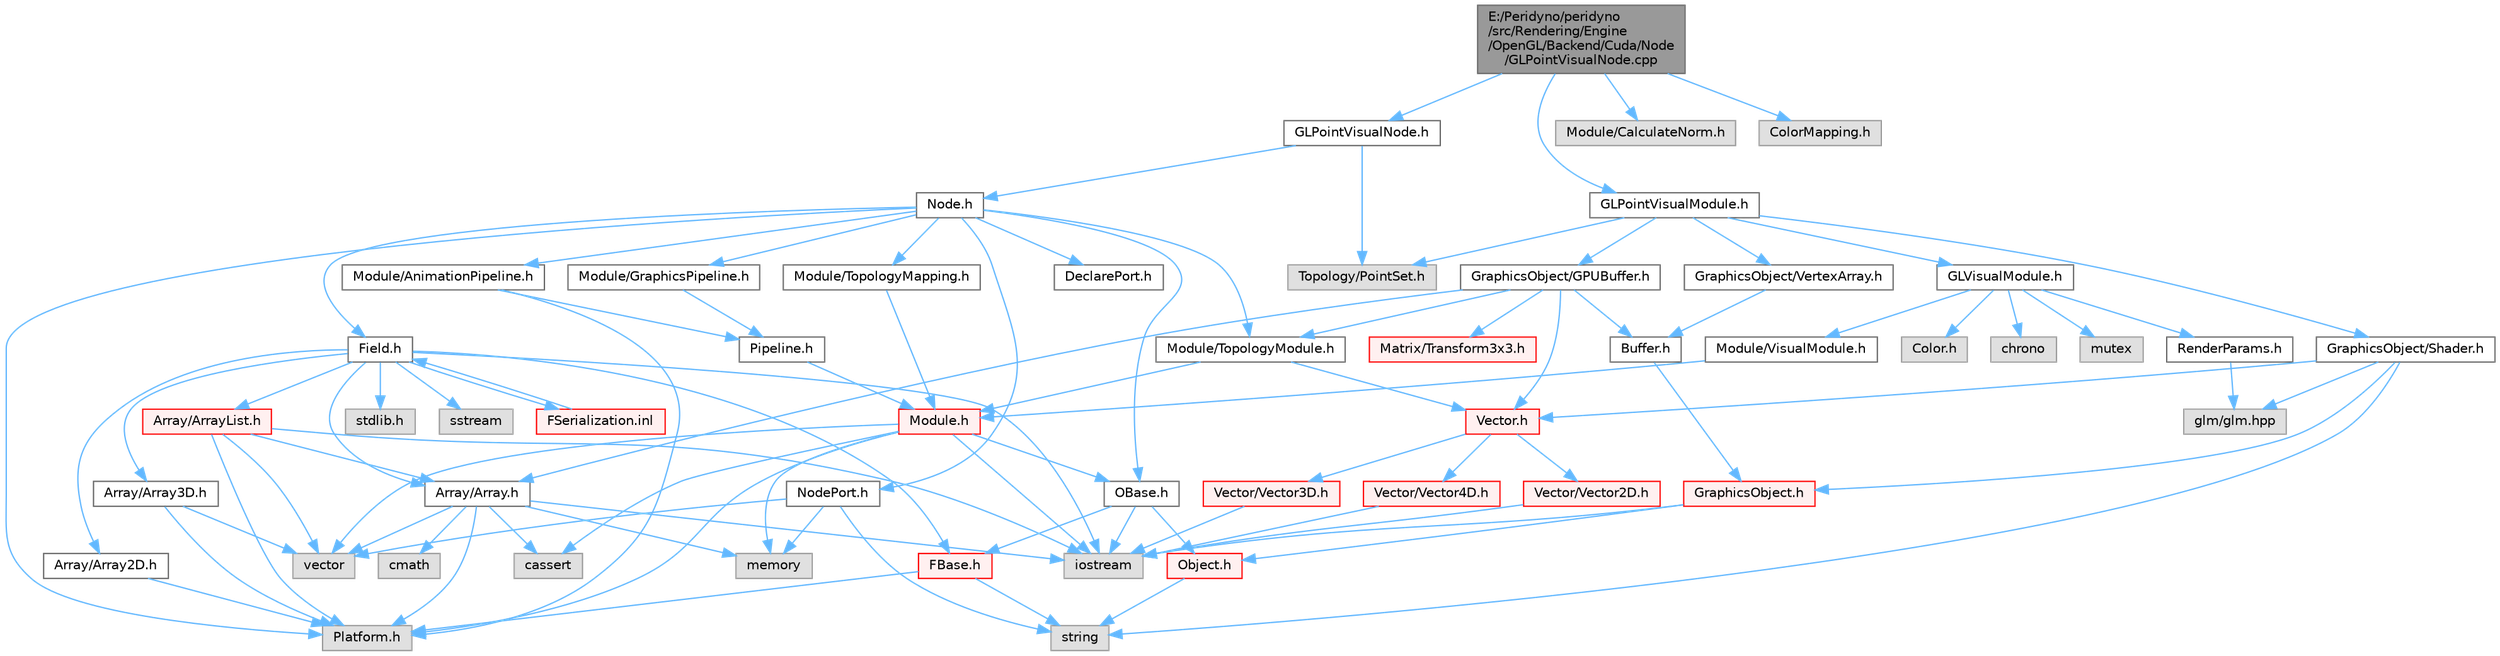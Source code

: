 digraph "E:/Peridyno/peridyno/src/Rendering/Engine/OpenGL/Backend/Cuda/Node/GLPointVisualNode.cpp"
{
 // LATEX_PDF_SIZE
  bgcolor="transparent";
  edge [fontname=Helvetica,fontsize=10,labelfontname=Helvetica,labelfontsize=10];
  node [fontname=Helvetica,fontsize=10,shape=box,height=0.2,width=0.4];
  Node1 [id="Node000001",label="E:/Peridyno/peridyno\l/src/Rendering/Engine\l/OpenGL/Backend/Cuda/Node\l/GLPointVisualNode.cpp",height=0.2,width=0.4,color="gray40", fillcolor="grey60", style="filled", fontcolor="black",tooltip=" "];
  Node1 -> Node2 [id="edge1_Node000001_Node000002",color="steelblue1",style="solid",tooltip=" "];
  Node2 [id="Node000002",label="GLPointVisualNode.h",height=0.2,width=0.4,color="grey40", fillcolor="white", style="filled",URL="$_g_l_point_visual_node_8h.html",tooltip=" "];
  Node2 -> Node3 [id="edge2_Node000002_Node000003",color="steelblue1",style="solid",tooltip=" "];
  Node3 [id="Node000003",label="Node.h",height=0.2,width=0.4,color="grey40", fillcolor="white", style="filled",URL="$_node_8h.html",tooltip=" "];
  Node3 -> Node4 [id="edge3_Node000003_Node000004",color="steelblue1",style="solid",tooltip=" "];
  Node4 [id="Node000004",label="OBase.h",height=0.2,width=0.4,color="grey40", fillcolor="white", style="filled",URL="$_o_base_8h.html",tooltip=" "];
  Node4 -> Node5 [id="edge4_Node000004_Node000005",color="steelblue1",style="solid",tooltip=" "];
  Node5 [id="Node000005",label="iostream",height=0.2,width=0.4,color="grey60", fillcolor="#E0E0E0", style="filled",tooltip=" "];
  Node4 -> Node6 [id="edge5_Node000004_Node000006",color="steelblue1",style="solid",tooltip=" "];
  Node6 [id="Node000006",label="FBase.h",height=0.2,width=0.4,color="red", fillcolor="#FFF0F0", style="filled",URL="$_f_base_8h.html",tooltip=" "];
  Node6 -> Node7 [id="edge6_Node000006_Node000007",color="steelblue1",style="solid",tooltip=" "];
  Node7 [id="Node000007",label="Platform.h",height=0.2,width=0.4,color="grey60", fillcolor="#E0E0E0", style="filled",tooltip=" "];
  Node6 -> Node10 [id="edge7_Node000006_Node000010",color="steelblue1",style="solid",tooltip=" "];
  Node10 [id="Node000010",label="string",height=0.2,width=0.4,color="grey60", fillcolor="#E0E0E0", style="filled",tooltip=" "];
  Node4 -> Node13 [id="edge8_Node000004_Node000013",color="steelblue1",style="solid",tooltip=" "];
  Node13 [id="Node000013",label="Object.h",height=0.2,width=0.4,color="red", fillcolor="#FFF0F0", style="filled",URL="$_object_8h.html",tooltip=" "];
  Node13 -> Node10 [id="edge9_Node000013_Node000010",color="steelblue1",style="solid",tooltip=" "];
  Node3 -> Node16 [id="edge10_Node000003_Node000016",color="steelblue1",style="solid",tooltip=" "];
  Node16 [id="Node000016",label="Field.h",height=0.2,width=0.4,color="grey40", fillcolor="white", style="filled",URL="$_field_8h.html",tooltip=" "];
  Node16 -> Node5 [id="edge11_Node000016_Node000005",color="steelblue1",style="solid",tooltip=" "];
  Node16 -> Node17 [id="edge12_Node000016_Node000017",color="steelblue1",style="solid",tooltip=" "];
  Node17 [id="Node000017",label="stdlib.h",height=0.2,width=0.4,color="grey60", fillcolor="#E0E0E0", style="filled",tooltip=" "];
  Node16 -> Node18 [id="edge13_Node000016_Node000018",color="steelblue1",style="solid",tooltip=" "];
  Node18 [id="Node000018",label="sstream",height=0.2,width=0.4,color="grey60", fillcolor="#E0E0E0", style="filled",tooltip=" "];
  Node16 -> Node6 [id="edge14_Node000016_Node000006",color="steelblue1",style="solid",tooltip=" "];
  Node16 -> Node19 [id="edge15_Node000016_Node000019",color="steelblue1",style="solid",tooltip=" "];
  Node19 [id="Node000019",label="Array/Array.h",height=0.2,width=0.4,color="grey40", fillcolor="white", style="filled",URL="$_array_8h.html",tooltip=" "];
  Node19 -> Node7 [id="edge16_Node000019_Node000007",color="steelblue1",style="solid",tooltip=" "];
  Node19 -> Node20 [id="edge17_Node000019_Node000020",color="steelblue1",style="solid",tooltip=" "];
  Node20 [id="Node000020",label="cassert",height=0.2,width=0.4,color="grey60", fillcolor="#E0E0E0", style="filled",tooltip=" "];
  Node19 -> Node21 [id="edge18_Node000019_Node000021",color="steelblue1",style="solid",tooltip=" "];
  Node21 [id="Node000021",label="vector",height=0.2,width=0.4,color="grey60", fillcolor="#E0E0E0", style="filled",tooltip=" "];
  Node19 -> Node5 [id="edge19_Node000019_Node000005",color="steelblue1",style="solid",tooltip=" "];
  Node19 -> Node22 [id="edge20_Node000019_Node000022",color="steelblue1",style="solid",tooltip=" "];
  Node22 [id="Node000022",label="memory",height=0.2,width=0.4,color="grey60", fillcolor="#E0E0E0", style="filled",tooltip=" "];
  Node19 -> Node23 [id="edge21_Node000019_Node000023",color="steelblue1",style="solid",tooltip=" "];
  Node23 [id="Node000023",label="cmath",height=0.2,width=0.4,color="grey60", fillcolor="#E0E0E0", style="filled",tooltip=" "];
  Node16 -> Node24 [id="edge22_Node000016_Node000024",color="steelblue1",style="solid",tooltip=" "];
  Node24 [id="Node000024",label="Array/Array2D.h",height=0.2,width=0.4,color="grey40", fillcolor="white", style="filled",URL="$_array2_d_8h.html",tooltip=" "];
  Node24 -> Node7 [id="edge23_Node000024_Node000007",color="steelblue1",style="solid",tooltip=" "];
  Node16 -> Node25 [id="edge24_Node000016_Node000025",color="steelblue1",style="solid",tooltip=" "];
  Node25 [id="Node000025",label="Array/Array3D.h",height=0.2,width=0.4,color="grey40", fillcolor="white", style="filled",URL="$_array3_d_8h.html",tooltip=" "];
  Node25 -> Node7 [id="edge25_Node000025_Node000007",color="steelblue1",style="solid",tooltip=" "];
  Node25 -> Node21 [id="edge26_Node000025_Node000021",color="steelblue1",style="solid",tooltip=" "];
  Node16 -> Node26 [id="edge27_Node000016_Node000026",color="steelblue1",style="solid",tooltip=" "];
  Node26 [id="Node000026",label="Array/ArrayList.h",height=0.2,width=0.4,color="red", fillcolor="#FFF0F0", style="filled",URL="$_array_list_8h.html",tooltip=" "];
  Node26 -> Node21 [id="edge28_Node000026_Node000021",color="steelblue1",style="solid",tooltip=" "];
  Node26 -> Node5 [id="edge29_Node000026_Node000005",color="steelblue1",style="solid",tooltip=" "];
  Node26 -> Node7 [id="edge30_Node000026_Node000007",color="steelblue1",style="solid",tooltip=" "];
  Node26 -> Node19 [id="edge31_Node000026_Node000019",color="steelblue1",style="solid",tooltip=" "];
  Node16 -> Node67 [id="edge32_Node000016_Node000067",color="steelblue1",style="solid",tooltip=" "];
  Node67 [id="Node000067",label="FSerialization.inl",height=0.2,width=0.4,color="red", fillcolor="#FFF0F0", style="filled",URL="$_f_serialization_8inl.html",tooltip=" "];
  Node67 -> Node16 [id="edge33_Node000067_Node000016",color="steelblue1",style="solid",tooltip=" "];
  Node3 -> Node7 [id="edge34_Node000003_Node000007",color="steelblue1",style="solid",tooltip=" "];
  Node3 -> Node71 [id="edge35_Node000003_Node000071",color="steelblue1",style="solid",tooltip=" "];
  Node71 [id="Node000071",label="DeclarePort.h",height=0.2,width=0.4,color="grey40", fillcolor="white", style="filled",URL="$_declare_port_8h.html",tooltip=" "];
  Node3 -> Node72 [id="edge36_Node000003_Node000072",color="steelblue1",style="solid",tooltip=" "];
  Node72 [id="Node000072",label="NodePort.h",height=0.2,width=0.4,color="grey40", fillcolor="white", style="filled",URL="$_node_port_8h.html",tooltip=" "];
  Node72 -> Node10 [id="edge37_Node000072_Node000010",color="steelblue1",style="solid",tooltip=" "];
  Node72 -> Node21 [id="edge38_Node000072_Node000021",color="steelblue1",style="solid",tooltip=" "];
  Node72 -> Node22 [id="edge39_Node000072_Node000022",color="steelblue1",style="solid",tooltip=" "];
  Node3 -> Node73 [id="edge40_Node000003_Node000073",color="steelblue1",style="solid",tooltip=" "];
  Node73 [id="Node000073",label="Module/TopologyModule.h",height=0.2,width=0.4,color="grey40", fillcolor="white", style="filled",URL="$_topology_module_8h.html",tooltip=" "];
  Node73 -> Node31 [id="edge41_Node000073_Node000031",color="steelblue1",style="solid",tooltip=" "];
  Node31 [id="Node000031",label="Vector.h",height=0.2,width=0.4,color="red", fillcolor="#FFF0F0", style="filled",URL="$_vector_8h.html",tooltip=" "];
  Node31 -> Node32 [id="edge42_Node000031_Node000032",color="steelblue1",style="solid",tooltip=" "];
  Node32 [id="Node000032",label="Vector/Vector2D.h",height=0.2,width=0.4,color="red", fillcolor="#FFF0F0", style="filled",URL="$_vector2_d_8h.html",tooltip=" "];
  Node32 -> Node5 [id="edge43_Node000032_Node000005",color="steelblue1",style="solid",tooltip=" "];
  Node31 -> Node38 [id="edge44_Node000031_Node000038",color="steelblue1",style="solid",tooltip=" "];
  Node38 [id="Node000038",label="Vector/Vector3D.h",height=0.2,width=0.4,color="red", fillcolor="#FFF0F0", style="filled",URL="$_vector3_d_8h.html",tooltip=" "];
  Node38 -> Node5 [id="edge45_Node000038_Node000005",color="steelblue1",style="solid",tooltip=" "];
  Node31 -> Node41 [id="edge46_Node000031_Node000041",color="steelblue1",style="solid",tooltip=" "];
  Node41 [id="Node000041",label="Vector/Vector4D.h",height=0.2,width=0.4,color="red", fillcolor="#FFF0F0", style="filled",URL="$_vector4_d_8h.html",tooltip=" "];
  Node41 -> Node5 [id="edge47_Node000041_Node000005",color="steelblue1",style="solid",tooltip=" "];
  Node73 -> Node74 [id="edge48_Node000073_Node000074",color="steelblue1",style="solid",tooltip=" "];
  Node74 [id="Node000074",label="Module.h",height=0.2,width=0.4,color="red", fillcolor="#FFF0F0", style="filled",URL="$_module_8h.html",tooltip=" "];
  Node74 -> Node7 [id="edge49_Node000074_Node000007",color="steelblue1",style="solid",tooltip=" "];
  Node74 -> Node22 [id="edge50_Node000074_Node000022",color="steelblue1",style="solid",tooltip=" "];
  Node74 -> Node21 [id="edge51_Node000074_Node000021",color="steelblue1",style="solid",tooltip=" "];
  Node74 -> Node20 [id="edge52_Node000074_Node000020",color="steelblue1",style="solid",tooltip=" "];
  Node74 -> Node5 [id="edge53_Node000074_Node000005",color="steelblue1",style="solid",tooltip=" "];
  Node74 -> Node4 [id="edge54_Node000074_Node000004",color="steelblue1",style="solid",tooltip=" "];
  Node3 -> Node93 [id="edge55_Node000003_Node000093",color="steelblue1",style="solid",tooltip=" "];
  Node93 [id="Node000093",label="Module/TopologyMapping.h",height=0.2,width=0.4,color="grey40", fillcolor="white", style="filled",URL="$_topology_mapping_8h.html",tooltip=" "];
  Node93 -> Node74 [id="edge56_Node000093_Node000074",color="steelblue1",style="solid",tooltip=" "];
  Node3 -> Node94 [id="edge57_Node000003_Node000094",color="steelblue1",style="solid",tooltip=" "];
  Node94 [id="Node000094",label="Module/AnimationPipeline.h",height=0.2,width=0.4,color="grey40", fillcolor="white", style="filled",URL="$_animation_pipeline_8h.html",tooltip=" "];
  Node94 -> Node95 [id="edge58_Node000094_Node000095",color="steelblue1",style="solid",tooltip=" "];
  Node95 [id="Node000095",label="Pipeline.h",height=0.2,width=0.4,color="grey40", fillcolor="white", style="filled",URL="$_pipeline_8h.html",tooltip=" "];
  Node95 -> Node74 [id="edge59_Node000095_Node000074",color="steelblue1",style="solid",tooltip=" "];
  Node94 -> Node7 [id="edge60_Node000094_Node000007",color="steelblue1",style="solid",tooltip=" "];
  Node3 -> Node96 [id="edge61_Node000003_Node000096",color="steelblue1",style="solid",tooltip=" "];
  Node96 [id="Node000096",label="Module/GraphicsPipeline.h",height=0.2,width=0.4,color="grey40", fillcolor="white", style="filled",URL="$_graphics_pipeline_8h.html",tooltip=" "];
  Node96 -> Node95 [id="edge62_Node000096_Node000095",color="steelblue1",style="solid",tooltip=" "];
  Node2 -> Node97 [id="edge63_Node000002_Node000097",color="steelblue1",style="solid",tooltip=" "];
  Node97 [id="Node000097",label="Topology/PointSet.h",height=0.2,width=0.4,color="grey60", fillcolor="#E0E0E0", style="filled",tooltip=" "];
  Node1 -> Node98 [id="edge64_Node000001_Node000098",color="steelblue1",style="solid",tooltip=" "];
  Node98 [id="Node000098",label="Module/CalculateNorm.h",height=0.2,width=0.4,color="grey60", fillcolor="#E0E0E0", style="filled",tooltip=" "];
  Node1 -> Node99 [id="edge65_Node000001_Node000099",color="steelblue1",style="solid",tooltip=" "];
  Node99 [id="Node000099",label="GLPointVisualModule.h",height=0.2,width=0.4,color="grey40", fillcolor="white", style="filled",URL="$_g_l_point_visual_module_8h.html",tooltip=" "];
  Node99 -> Node97 [id="edge66_Node000099_Node000097",color="steelblue1",style="solid",tooltip=" "];
  Node99 -> Node100 [id="edge67_Node000099_Node000100",color="steelblue1",style="solid",tooltip=" "];
  Node100 [id="Node000100",label="GLVisualModule.h",height=0.2,width=0.4,color="grey40", fillcolor="white", style="filled",URL="$_g_l_visual_module_8h.html",tooltip=" "];
  Node100 -> Node101 [id="edge68_Node000100_Node000101",color="steelblue1",style="solid",tooltip=" "];
  Node101 [id="Node000101",label="chrono",height=0.2,width=0.4,color="grey60", fillcolor="#E0E0E0", style="filled",tooltip=" "];
  Node100 -> Node76 [id="edge69_Node000100_Node000076",color="steelblue1",style="solid",tooltip=" "];
  Node76 [id="Node000076",label="mutex",height=0.2,width=0.4,color="grey60", fillcolor="#E0E0E0", style="filled",tooltip=" "];
  Node100 -> Node102 [id="edge70_Node000100_Node000102",color="steelblue1",style="solid",tooltip=" "];
  Node102 [id="Node000102",label="Module/VisualModule.h",height=0.2,width=0.4,color="grey40", fillcolor="white", style="filled",URL="$_visual_module_8h.html",tooltip=" "];
  Node102 -> Node74 [id="edge71_Node000102_Node000074",color="steelblue1",style="solid",tooltip=" "];
  Node100 -> Node103 [id="edge72_Node000100_Node000103",color="steelblue1",style="solid",tooltip=" "];
  Node103 [id="Node000103",label="Color.h",height=0.2,width=0.4,color="grey60", fillcolor="#E0E0E0", style="filled",tooltip=" "];
  Node100 -> Node104 [id="edge73_Node000100_Node000104",color="steelblue1",style="solid",tooltip=" "];
  Node104 [id="Node000104",label="RenderParams.h",height=0.2,width=0.4,color="grey40", fillcolor="white", style="filled",URL="$_render_params_8h.html",tooltip=" "];
  Node104 -> Node66 [id="edge74_Node000104_Node000066",color="steelblue1",style="solid",tooltip=" "];
  Node66 [id="Node000066",label="glm/glm.hpp",height=0.2,width=0.4,color="grey60", fillcolor="#E0E0E0", style="filled",tooltip=" "];
  Node99 -> Node105 [id="edge75_Node000099_Node000105",color="steelblue1",style="solid",tooltip=" "];
  Node105 [id="Node000105",label="GraphicsObject/GPUBuffer.h",height=0.2,width=0.4,color="grey40", fillcolor="white", style="filled",URL="$_g_p_u_buffer_8h.html",tooltip=" "];
  Node105 -> Node106 [id="edge76_Node000105_Node000106",color="steelblue1",style="solid",tooltip=" "];
  Node106 [id="Node000106",label="Buffer.h",height=0.2,width=0.4,color="grey40", fillcolor="white", style="filled",URL="$_buffer_8h.html",tooltip=" "];
  Node106 -> Node107 [id="edge77_Node000106_Node000107",color="steelblue1",style="solid",tooltip=" "];
  Node107 [id="Node000107",label="GraphicsObject.h",height=0.2,width=0.4,color="red", fillcolor="#FFF0F0", style="filled",URL="$_graphics_object_8h.html",tooltip=" "];
  Node107 -> Node5 [id="edge78_Node000107_Node000005",color="steelblue1",style="solid",tooltip=" "];
  Node107 -> Node13 [id="edge79_Node000107_Node000013",color="steelblue1",style="solid",tooltip=" "];
  Node105 -> Node19 [id="edge80_Node000105_Node000019",color="steelblue1",style="solid",tooltip=" "];
  Node105 -> Node31 [id="edge81_Node000105_Node000031",color="steelblue1",style="solid",tooltip=" "];
  Node105 -> Node61 [id="edge82_Node000105_Node000061",color="steelblue1",style="solid",tooltip=" "];
  Node61 [id="Node000061",label="Matrix/Transform3x3.h",height=0.2,width=0.4,color="red", fillcolor="#FFF0F0", style="filled",URL="$_transform3x3_8h.html",tooltip=" "];
  Node105 -> Node73 [id="edge83_Node000105_Node000073",color="steelblue1",style="solid",tooltip=" "];
  Node99 -> Node108 [id="edge84_Node000099_Node000108",color="steelblue1",style="solid",tooltip=" "];
  Node108 [id="Node000108",label="GraphicsObject/VertexArray.h",height=0.2,width=0.4,color="grey40", fillcolor="white", style="filled",URL="$_vertex_array_8h.html",tooltip=" "];
  Node108 -> Node106 [id="edge85_Node000108_Node000106",color="steelblue1",style="solid",tooltip=" "];
  Node99 -> Node109 [id="edge86_Node000099_Node000109",color="steelblue1",style="solid",tooltip=" "];
  Node109 [id="Node000109",label="GraphicsObject/Shader.h",height=0.2,width=0.4,color="grey40", fillcolor="white", style="filled",URL="$_shader_8h.html",tooltip=" "];
  Node109 -> Node107 [id="edge87_Node000109_Node000107",color="steelblue1",style="solid",tooltip=" "];
  Node109 -> Node10 [id="edge88_Node000109_Node000010",color="steelblue1",style="solid",tooltip=" "];
  Node109 -> Node31 [id="edge89_Node000109_Node000031",color="steelblue1",style="solid",tooltip=" "];
  Node109 -> Node66 [id="edge90_Node000109_Node000066",color="steelblue1",style="solid",tooltip=" "];
  Node1 -> Node110 [id="edge91_Node000001_Node000110",color="steelblue1",style="solid",tooltip=" "];
  Node110 [id="Node000110",label="ColorMapping.h",height=0.2,width=0.4,color="grey60", fillcolor="#E0E0E0", style="filled",tooltip=" "];
}
